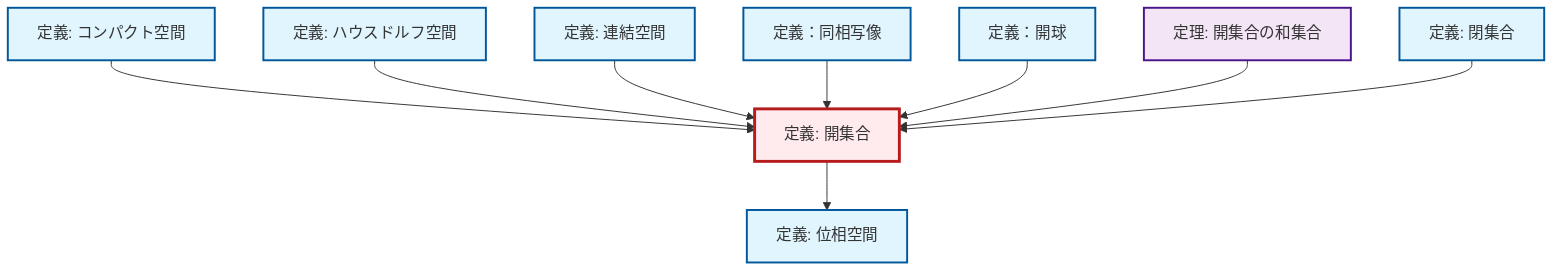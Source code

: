 graph TD
    classDef definition fill:#e1f5fe,stroke:#01579b,stroke-width:2px
    classDef theorem fill:#f3e5f5,stroke:#4a148c,stroke-width:2px
    classDef axiom fill:#fff3e0,stroke:#e65100,stroke-width:2px
    classDef example fill:#e8f5e9,stroke:#1b5e20,stroke-width:2px
    classDef current fill:#ffebee,stroke:#b71c1c,stroke-width:3px
    def-topological-space["定義: 位相空間"]:::definition
    def-compact["定義: コンパクト空間"]:::definition
    def-open-set["定義: 開集合"]:::definition
    def-hausdorff["定義: ハウスドルフ空間"]:::definition
    def-homeomorphism["定義：同相写像"]:::definition
    def-connected["定義: 連結空間"]:::definition
    thm-union-open-sets["定理: 開集合の和集合"]:::theorem
    def-closed-set["定義: 閉集合"]:::definition
    def-open-ball["定義：開球"]:::definition
    def-compact --> def-open-set
    def-hausdorff --> def-open-set
    def-connected --> def-open-set
    def-open-set --> def-topological-space
    def-homeomorphism --> def-open-set
    def-open-ball --> def-open-set
    thm-union-open-sets --> def-open-set
    def-closed-set --> def-open-set
    class def-open-set current